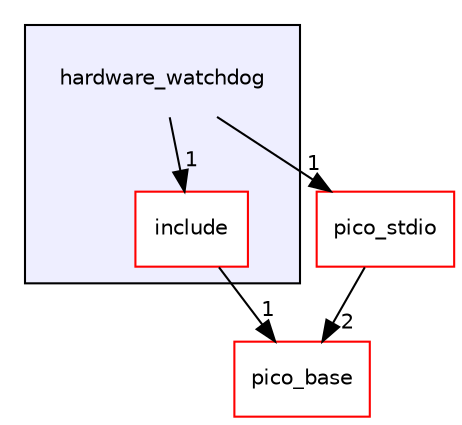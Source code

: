 digraph "hardware_watchdog" {
  compound=true
  node [ fontsize="10", fontname="Helvetica"];
  edge [ labelfontsize="10", labelfontname="Helvetica"];
  subgraph clusterdir_2e034a07e85ed62f288f06600c74a3d5 {
    graph [ bgcolor="#eeeeff", pencolor="black", label="" URL="dir_2e034a07e85ed62f288f06600c74a3d5.html"];
    dir_2e034a07e85ed62f288f06600c74a3d5 [shape=plaintext label="hardware_watchdog"];
    dir_1deddcf3ecc5e190906a2ed00057bdb0 [shape=box label="include" color="red" fillcolor="white" style="filled" URL="dir_1deddcf3ecc5e190906a2ed00057bdb0.html"];
  }
  dir_ee4ba4c32933fd9d1c9bce216e67756d [shape=box label="pico_base" fillcolor="white" style="filled" color="red" URL="dir_ee4ba4c32933fd9d1c9bce216e67756d.html"];
  dir_8ce2dea2c70b96bce3071180a232ce85 [shape=box label="pico_stdio" fillcolor="white" style="filled" color="red" URL="dir_8ce2dea2c70b96bce3071180a232ce85.html"];
  dir_2e034a07e85ed62f288f06600c74a3d5->dir_8ce2dea2c70b96bce3071180a232ce85 [headlabel="1", labeldistance=1.5 headhref="dir_000117_000184.html"];
  dir_2e034a07e85ed62f288f06600c74a3d5->dir_1deddcf3ecc5e190906a2ed00057bdb0 [headlabel="1", labeldistance=1.5 headhref="dir_000117_000118.html"];
  dir_8ce2dea2c70b96bce3071180a232ce85->dir_ee4ba4c32933fd9d1c9bce216e67756d [headlabel="2", labeldistance=1.5 headhref="dir_000184_000007.html"];
  dir_1deddcf3ecc5e190906a2ed00057bdb0->dir_ee4ba4c32933fd9d1c9bce216e67756d [headlabel="1", labeldistance=1.5 headhref="dir_000118_000007.html"];
}
